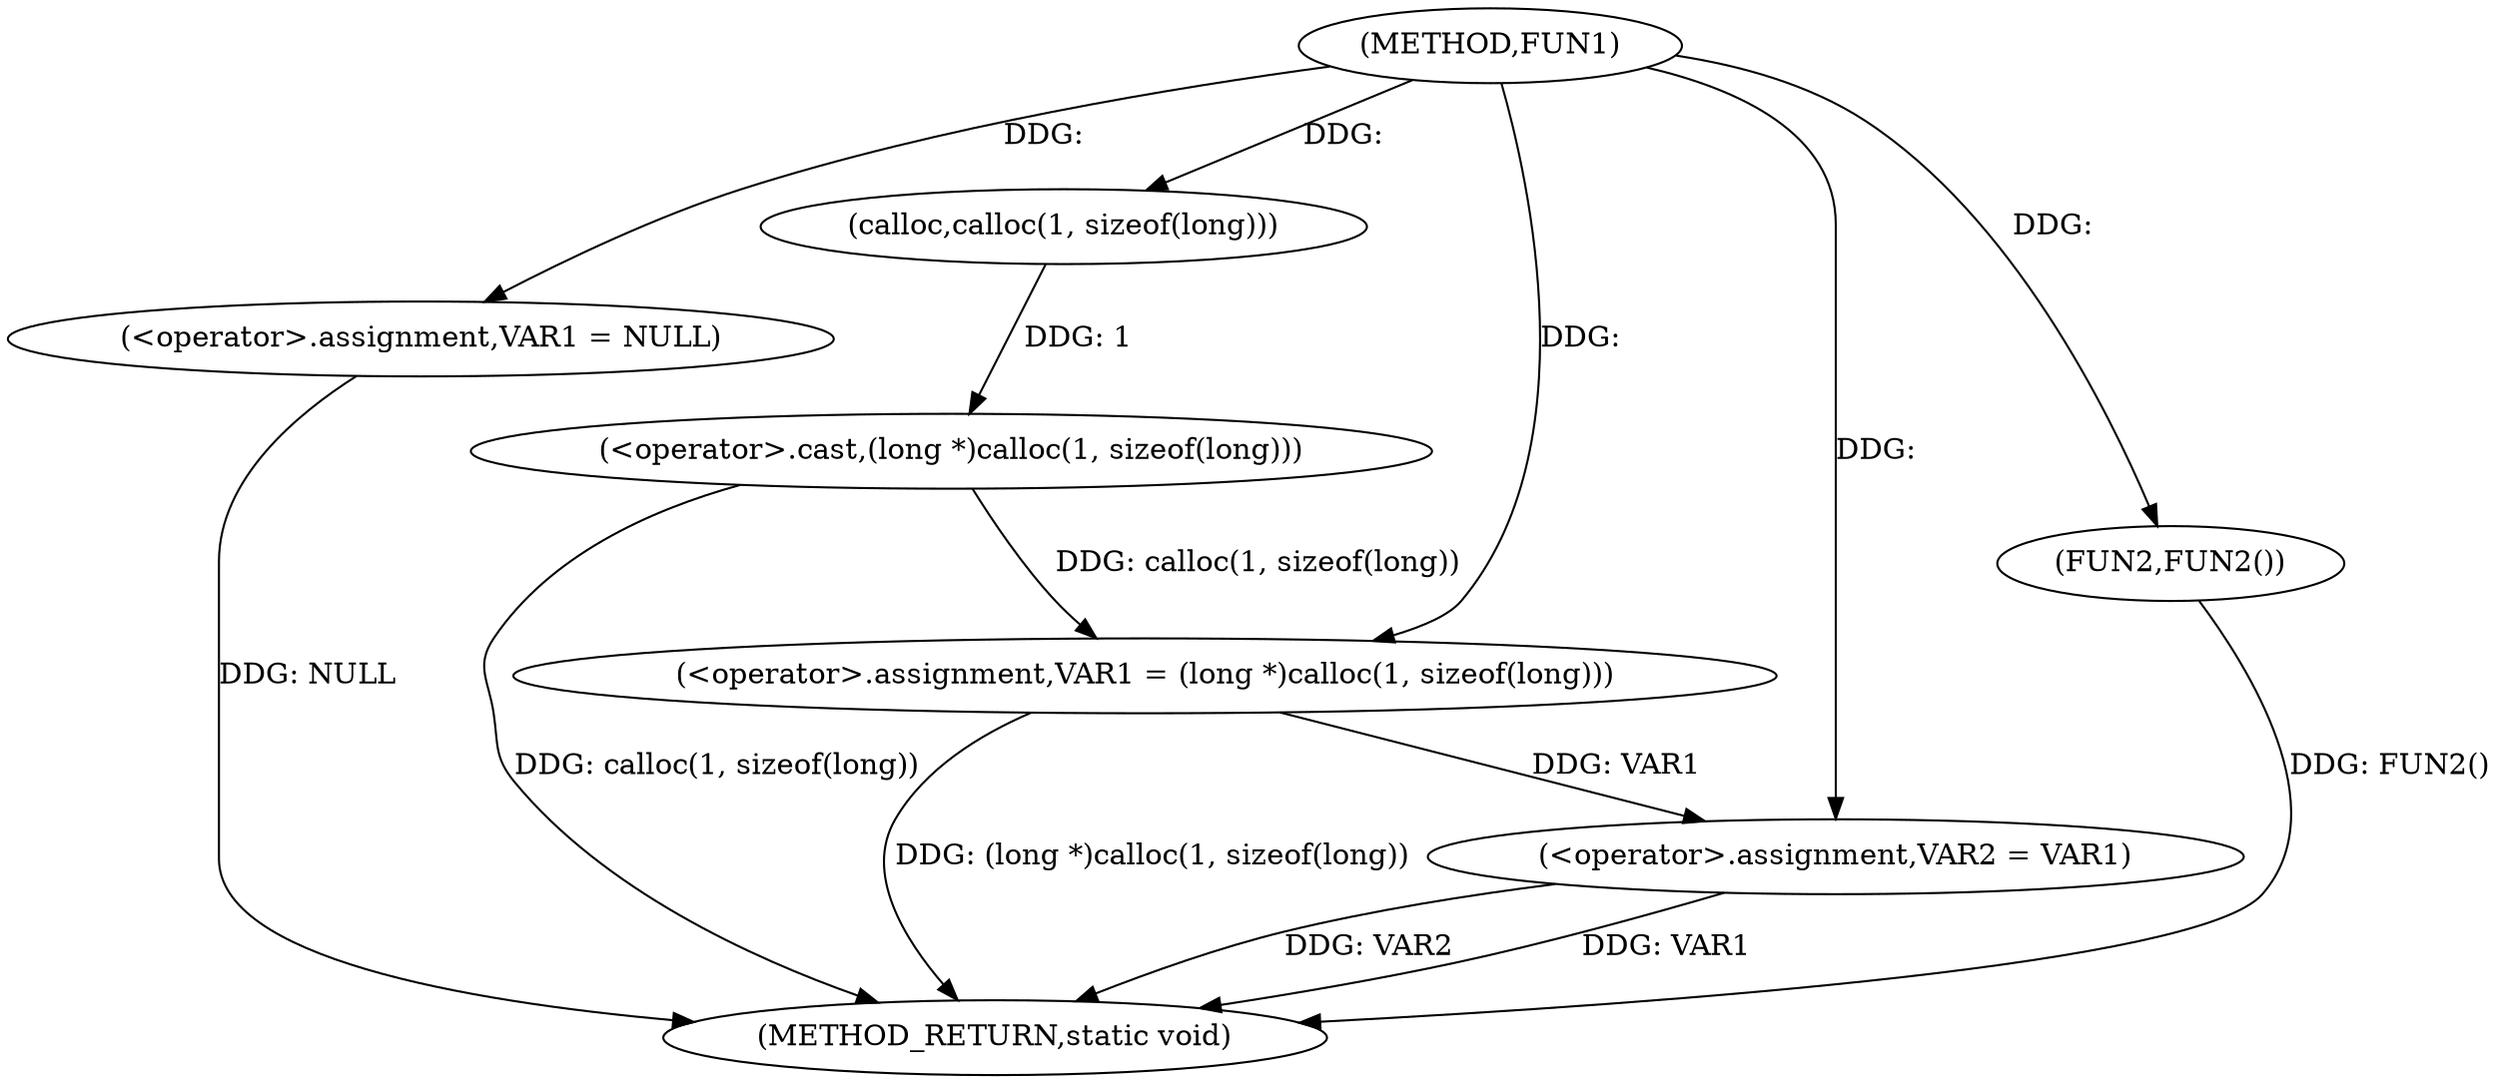 digraph FUN1 {  
"1000100" [label = "(METHOD,FUN1)" ]
"1000118" [label = "(METHOD_RETURN,static void)" ]
"1000103" [label = "(<operator>.assignment,VAR1 = NULL)" ]
"1000106" [label = "(<operator>.assignment,VAR1 = (long *)calloc(1, sizeof(long)))" ]
"1000108" [label = "(<operator>.cast,(long *)calloc(1, sizeof(long)))" ]
"1000110" [label = "(calloc,calloc(1, sizeof(long)))" ]
"1000114" [label = "(<operator>.assignment,VAR2 = VAR1)" ]
"1000117" [label = "(FUN2,FUN2())" ]
  "1000117" -> "1000118"  [ label = "DDG: FUN2()"] 
  "1000106" -> "1000118"  [ label = "DDG: (long *)calloc(1, sizeof(long))"] 
  "1000103" -> "1000118"  [ label = "DDG: NULL"] 
  "1000114" -> "1000118"  [ label = "DDG: VAR2"] 
  "1000108" -> "1000118"  [ label = "DDG: calloc(1, sizeof(long))"] 
  "1000114" -> "1000118"  [ label = "DDG: VAR1"] 
  "1000100" -> "1000103"  [ label = "DDG: "] 
  "1000108" -> "1000106"  [ label = "DDG: calloc(1, sizeof(long))"] 
  "1000100" -> "1000106"  [ label = "DDG: "] 
  "1000110" -> "1000108"  [ label = "DDG: 1"] 
  "1000100" -> "1000110"  [ label = "DDG: "] 
  "1000106" -> "1000114"  [ label = "DDG: VAR1"] 
  "1000100" -> "1000114"  [ label = "DDG: "] 
  "1000100" -> "1000117"  [ label = "DDG: "] 
}
